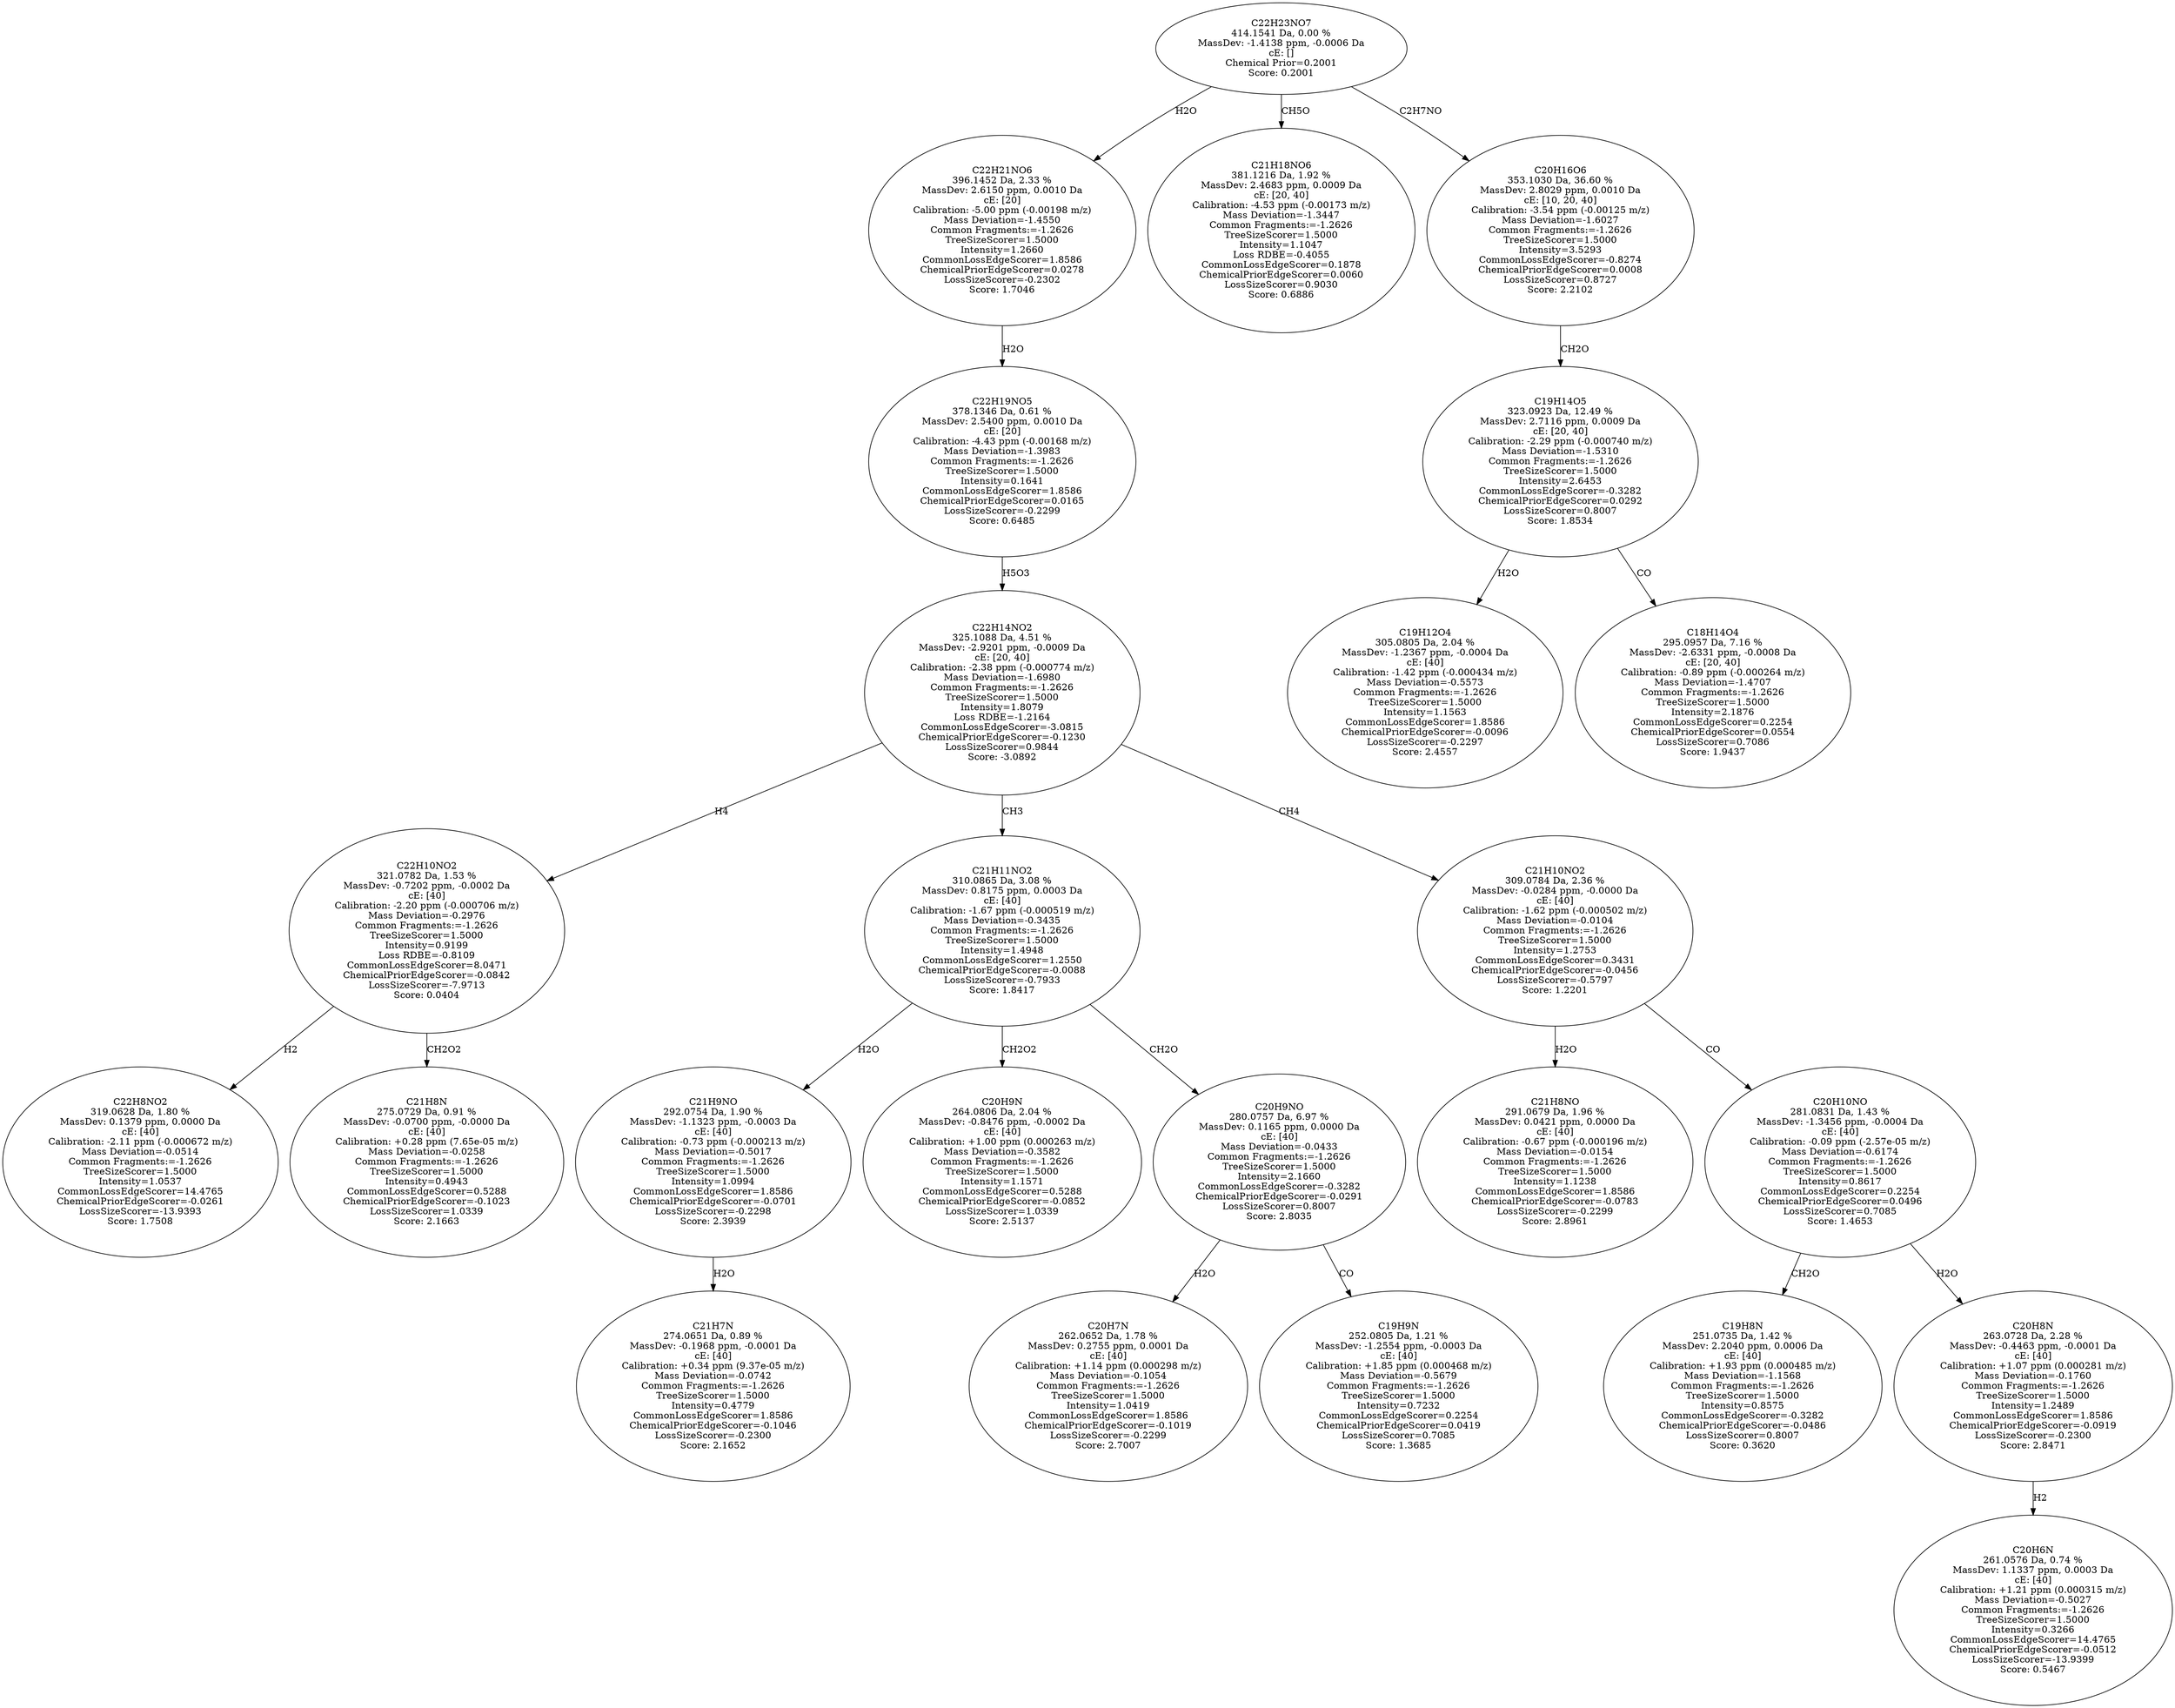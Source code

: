 strict digraph {
v1 [label="C22H8NO2\n319.0628 Da, 1.80 %\nMassDev: 0.1379 ppm, 0.0000 Da\ncE: [40]\nCalibration: -2.11 ppm (-0.000672 m/z)\nMass Deviation=-0.0514\nCommon Fragments:=-1.2626\nTreeSizeScorer=1.5000\nIntensity=1.0537\nCommonLossEdgeScorer=14.4765\nChemicalPriorEdgeScorer=-0.0261\nLossSizeScorer=-13.9393\nScore: 1.7508"];
v2 [label="C21H8N\n275.0729 Da, 0.91 %\nMassDev: -0.0700 ppm, -0.0000 Da\ncE: [40]\nCalibration: +0.28 ppm (7.65e-05 m/z)\nMass Deviation=-0.0258\nCommon Fragments:=-1.2626\nTreeSizeScorer=1.5000\nIntensity=0.4943\nCommonLossEdgeScorer=0.5288\nChemicalPriorEdgeScorer=-0.1023\nLossSizeScorer=1.0339\nScore: 2.1663"];
v3 [label="C22H10NO2\n321.0782 Da, 1.53 %\nMassDev: -0.7202 ppm, -0.0002 Da\ncE: [40]\nCalibration: -2.20 ppm (-0.000706 m/z)\nMass Deviation=-0.2976\nCommon Fragments:=-1.2626\nTreeSizeScorer=1.5000\nIntensity=0.9199\nLoss RDBE=-0.8109\nCommonLossEdgeScorer=8.0471\nChemicalPriorEdgeScorer=-0.0842\nLossSizeScorer=-7.9713\nScore: 0.0404"];
v4 [label="C21H7N\n274.0651 Da, 0.89 %\nMassDev: -0.1968 ppm, -0.0001 Da\ncE: [40]\nCalibration: +0.34 ppm (9.37e-05 m/z)\nMass Deviation=-0.0742\nCommon Fragments:=-1.2626\nTreeSizeScorer=1.5000\nIntensity=0.4779\nCommonLossEdgeScorer=1.8586\nChemicalPriorEdgeScorer=-0.1046\nLossSizeScorer=-0.2300\nScore: 2.1652"];
v5 [label="C21H9NO\n292.0754 Da, 1.90 %\nMassDev: -1.1323 ppm, -0.0003 Da\ncE: [40]\nCalibration: -0.73 ppm (-0.000213 m/z)\nMass Deviation=-0.5017\nCommon Fragments:=-1.2626\nTreeSizeScorer=1.5000\nIntensity=1.0994\nCommonLossEdgeScorer=1.8586\nChemicalPriorEdgeScorer=-0.0701\nLossSizeScorer=-0.2298\nScore: 2.3939"];
v6 [label="C20H9N\n264.0806 Da, 2.04 %\nMassDev: -0.8476 ppm, -0.0002 Da\ncE: [40]\nCalibration: +1.00 ppm (0.000263 m/z)\nMass Deviation=-0.3582\nCommon Fragments:=-1.2626\nTreeSizeScorer=1.5000\nIntensity=1.1571\nCommonLossEdgeScorer=0.5288\nChemicalPriorEdgeScorer=-0.0852\nLossSizeScorer=1.0339\nScore: 2.5137"];
v7 [label="C20H7N\n262.0652 Da, 1.78 %\nMassDev: 0.2755 ppm, 0.0001 Da\ncE: [40]\nCalibration: +1.14 ppm (0.000298 m/z)\nMass Deviation=-0.1054\nCommon Fragments:=-1.2626\nTreeSizeScorer=1.5000\nIntensity=1.0419\nCommonLossEdgeScorer=1.8586\nChemicalPriorEdgeScorer=-0.1019\nLossSizeScorer=-0.2299\nScore: 2.7007"];
v8 [label="C19H9N\n252.0805 Da, 1.21 %\nMassDev: -1.2554 ppm, -0.0003 Da\ncE: [40]\nCalibration: +1.85 ppm (0.000468 m/z)\nMass Deviation=-0.5679\nCommon Fragments:=-1.2626\nTreeSizeScorer=1.5000\nIntensity=0.7232\nCommonLossEdgeScorer=0.2254\nChemicalPriorEdgeScorer=0.0419\nLossSizeScorer=0.7085\nScore: 1.3685"];
v9 [label="C20H9NO\n280.0757 Da, 6.97 %\nMassDev: 0.1165 ppm, 0.0000 Da\ncE: [40]\nMass Deviation=-0.0433\nCommon Fragments:=-1.2626\nTreeSizeScorer=1.5000\nIntensity=2.1660\nCommonLossEdgeScorer=-0.3282\nChemicalPriorEdgeScorer=-0.0291\nLossSizeScorer=0.8007\nScore: 2.8035"];
v10 [label="C21H11NO2\n310.0865 Da, 3.08 %\nMassDev: 0.8175 ppm, 0.0003 Da\ncE: [40]\nCalibration: -1.67 ppm (-0.000519 m/z)\nMass Deviation=-0.3435\nCommon Fragments:=-1.2626\nTreeSizeScorer=1.5000\nIntensity=1.4948\nCommonLossEdgeScorer=1.2550\nChemicalPriorEdgeScorer=-0.0088\nLossSizeScorer=-0.7933\nScore: 1.8417"];
v11 [label="C21H8NO\n291.0679 Da, 1.96 %\nMassDev: 0.0421 ppm, 0.0000 Da\ncE: [40]\nCalibration: -0.67 ppm (-0.000196 m/z)\nMass Deviation=-0.0154\nCommon Fragments:=-1.2626\nTreeSizeScorer=1.5000\nIntensity=1.1238\nCommonLossEdgeScorer=1.8586\nChemicalPriorEdgeScorer=-0.0783\nLossSizeScorer=-0.2299\nScore: 2.8961"];
v12 [label="C19H8N\n251.0735 Da, 1.42 %\nMassDev: 2.2040 ppm, 0.0006 Da\ncE: [40]\nCalibration: +1.93 ppm (0.000485 m/z)\nMass Deviation=-1.1568\nCommon Fragments:=-1.2626\nTreeSizeScorer=1.5000\nIntensity=0.8575\nCommonLossEdgeScorer=-0.3282\nChemicalPriorEdgeScorer=-0.0486\nLossSizeScorer=0.8007\nScore: 0.3620"];
v13 [label="C20H6N\n261.0576 Da, 0.74 %\nMassDev: 1.1337 ppm, 0.0003 Da\ncE: [40]\nCalibration: +1.21 ppm (0.000315 m/z)\nMass Deviation=-0.5027\nCommon Fragments:=-1.2626\nTreeSizeScorer=1.5000\nIntensity=0.3266\nCommonLossEdgeScorer=14.4765\nChemicalPriorEdgeScorer=-0.0512\nLossSizeScorer=-13.9399\nScore: 0.5467"];
v14 [label="C20H8N\n263.0728 Da, 2.28 %\nMassDev: -0.4463 ppm, -0.0001 Da\ncE: [40]\nCalibration: +1.07 ppm (0.000281 m/z)\nMass Deviation=-0.1760\nCommon Fragments:=-1.2626\nTreeSizeScorer=1.5000\nIntensity=1.2489\nCommonLossEdgeScorer=1.8586\nChemicalPriorEdgeScorer=-0.0919\nLossSizeScorer=-0.2300\nScore: 2.8471"];
v15 [label="C20H10NO\n281.0831 Da, 1.43 %\nMassDev: -1.3456 ppm, -0.0004 Da\ncE: [40]\nCalibration: -0.09 ppm (-2.57e-05 m/z)\nMass Deviation=-0.6174\nCommon Fragments:=-1.2626\nTreeSizeScorer=1.5000\nIntensity=0.8617\nCommonLossEdgeScorer=0.2254\nChemicalPriorEdgeScorer=0.0496\nLossSizeScorer=0.7085\nScore: 1.4653"];
v16 [label="C21H10NO2\n309.0784 Da, 2.36 %\nMassDev: -0.0284 ppm, -0.0000 Da\ncE: [40]\nCalibration: -1.62 ppm (-0.000502 m/z)\nMass Deviation=-0.0104\nCommon Fragments:=-1.2626\nTreeSizeScorer=1.5000\nIntensity=1.2753\nCommonLossEdgeScorer=0.3431\nChemicalPriorEdgeScorer=-0.0456\nLossSizeScorer=-0.5797\nScore: 1.2201"];
v17 [label="C22H14NO2\n325.1088 Da, 4.51 %\nMassDev: -2.9201 ppm, -0.0009 Da\ncE: [20, 40]\nCalibration: -2.38 ppm (-0.000774 m/z)\nMass Deviation=-1.6980\nCommon Fragments:=-1.2626\nTreeSizeScorer=1.5000\nIntensity=1.8079\nLoss RDBE=-1.2164\nCommonLossEdgeScorer=-3.0815\nChemicalPriorEdgeScorer=-0.1230\nLossSizeScorer=0.9844\nScore: -3.0892"];
v18 [label="C22H19NO5\n378.1346 Da, 0.61 %\nMassDev: 2.5400 ppm, 0.0010 Da\ncE: [20]\nCalibration: -4.43 ppm (-0.00168 m/z)\nMass Deviation=-1.3983\nCommon Fragments:=-1.2626\nTreeSizeScorer=1.5000\nIntensity=0.1641\nCommonLossEdgeScorer=1.8586\nChemicalPriorEdgeScorer=0.0165\nLossSizeScorer=-0.2299\nScore: 0.6485"];
v19 [label="C22H21NO6\n396.1452 Da, 2.33 %\nMassDev: 2.6150 ppm, 0.0010 Da\ncE: [20]\nCalibration: -5.00 ppm (-0.00198 m/z)\nMass Deviation=-1.4550\nCommon Fragments:=-1.2626\nTreeSizeScorer=1.5000\nIntensity=1.2660\nCommonLossEdgeScorer=1.8586\nChemicalPriorEdgeScorer=0.0278\nLossSizeScorer=-0.2302\nScore: 1.7046"];
v20 [label="C21H18NO6\n381.1216 Da, 1.92 %\nMassDev: 2.4683 ppm, 0.0009 Da\ncE: [20, 40]\nCalibration: -4.53 ppm (-0.00173 m/z)\nMass Deviation=-1.3447\nCommon Fragments:=-1.2626\nTreeSizeScorer=1.5000\nIntensity=1.1047\nLoss RDBE=-0.4055\nCommonLossEdgeScorer=0.1878\nChemicalPriorEdgeScorer=0.0060\nLossSizeScorer=0.9030\nScore: 0.6886"];
v21 [label="C19H12O4\n305.0805 Da, 2.04 %\nMassDev: -1.2367 ppm, -0.0004 Da\ncE: [40]\nCalibration: -1.42 ppm (-0.000434 m/z)\nMass Deviation=-0.5573\nCommon Fragments:=-1.2626\nTreeSizeScorer=1.5000\nIntensity=1.1563\nCommonLossEdgeScorer=1.8586\nChemicalPriorEdgeScorer=-0.0096\nLossSizeScorer=-0.2297\nScore: 2.4557"];
v22 [label="C18H14O4\n295.0957 Da, 7.16 %\nMassDev: -2.6331 ppm, -0.0008 Da\ncE: [20, 40]\nCalibration: -0.89 ppm (-0.000264 m/z)\nMass Deviation=-1.4707\nCommon Fragments:=-1.2626\nTreeSizeScorer=1.5000\nIntensity=2.1876\nCommonLossEdgeScorer=0.2254\nChemicalPriorEdgeScorer=0.0554\nLossSizeScorer=0.7086\nScore: 1.9437"];
v23 [label="C19H14O5\n323.0923 Da, 12.49 %\nMassDev: 2.7116 ppm, 0.0009 Da\ncE: [20, 40]\nCalibration: -2.29 ppm (-0.000740 m/z)\nMass Deviation=-1.5310\nCommon Fragments:=-1.2626\nTreeSizeScorer=1.5000\nIntensity=2.6453\nCommonLossEdgeScorer=-0.3282\nChemicalPriorEdgeScorer=0.0292\nLossSizeScorer=0.8007\nScore: 1.8534"];
v24 [label="C20H16O6\n353.1030 Da, 36.60 %\nMassDev: 2.8029 ppm, 0.0010 Da\ncE: [10, 20, 40]\nCalibration: -3.54 ppm (-0.00125 m/z)\nMass Deviation=-1.6027\nCommon Fragments:=-1.2626\nTreeSizeScorer=1.5000\nIntensity=3.5293\nCommonLossEdgeScorer=-0.8274\nChemicalPriorEdgeScorer=0.0008\nLossSizeScorer=0.8727\nScore: 2.2102"];
v25 [label="C22H23NO7\n414.1541 Da, 0.00 %\nMassDev: -1.4138 ppm, -0.0006 Da\ncE: []\nChemical Prior=0.2001\nScore: 0.2001"];
v3 -> v1 [label="H2"];
v3 -> v2 [label="CH2O2"];
v17 -> v3 [label="H4"];
v5 -> v4 [label="H2O"];
v10 -> v5 [label="H2O"];
v10 -> v6 [label="CH2O2"];
v9 -> v7 [label="H2O"];
v9 -> v8 [label="CO"];
v10 -> v9 [label="CH2O"];
v17 -> v10 [label="CH3"];
v16 -> v11 [label="H2O"];
v15 -> v12 [label="CH2O"];
v14 -> v13 [label="H2"];
v15 -> v14 [label="H2O"];
v16 -> v15 [label="CO"];
v17 -> v16 [label="CH4"];
v18 -> v17 [label="H5O3"];
v19 -> v18 [label="H2O"];
v25 -> v19 [label="H2O"];
v25 -> v20 [label="CH5O"];
v23 -> v21 [label="H2O"];
v23 -> v22 [label="CO"];
v24 -> v23 [label="CH2O"];
v25 -> v24 [label="C2H7NO"];
}